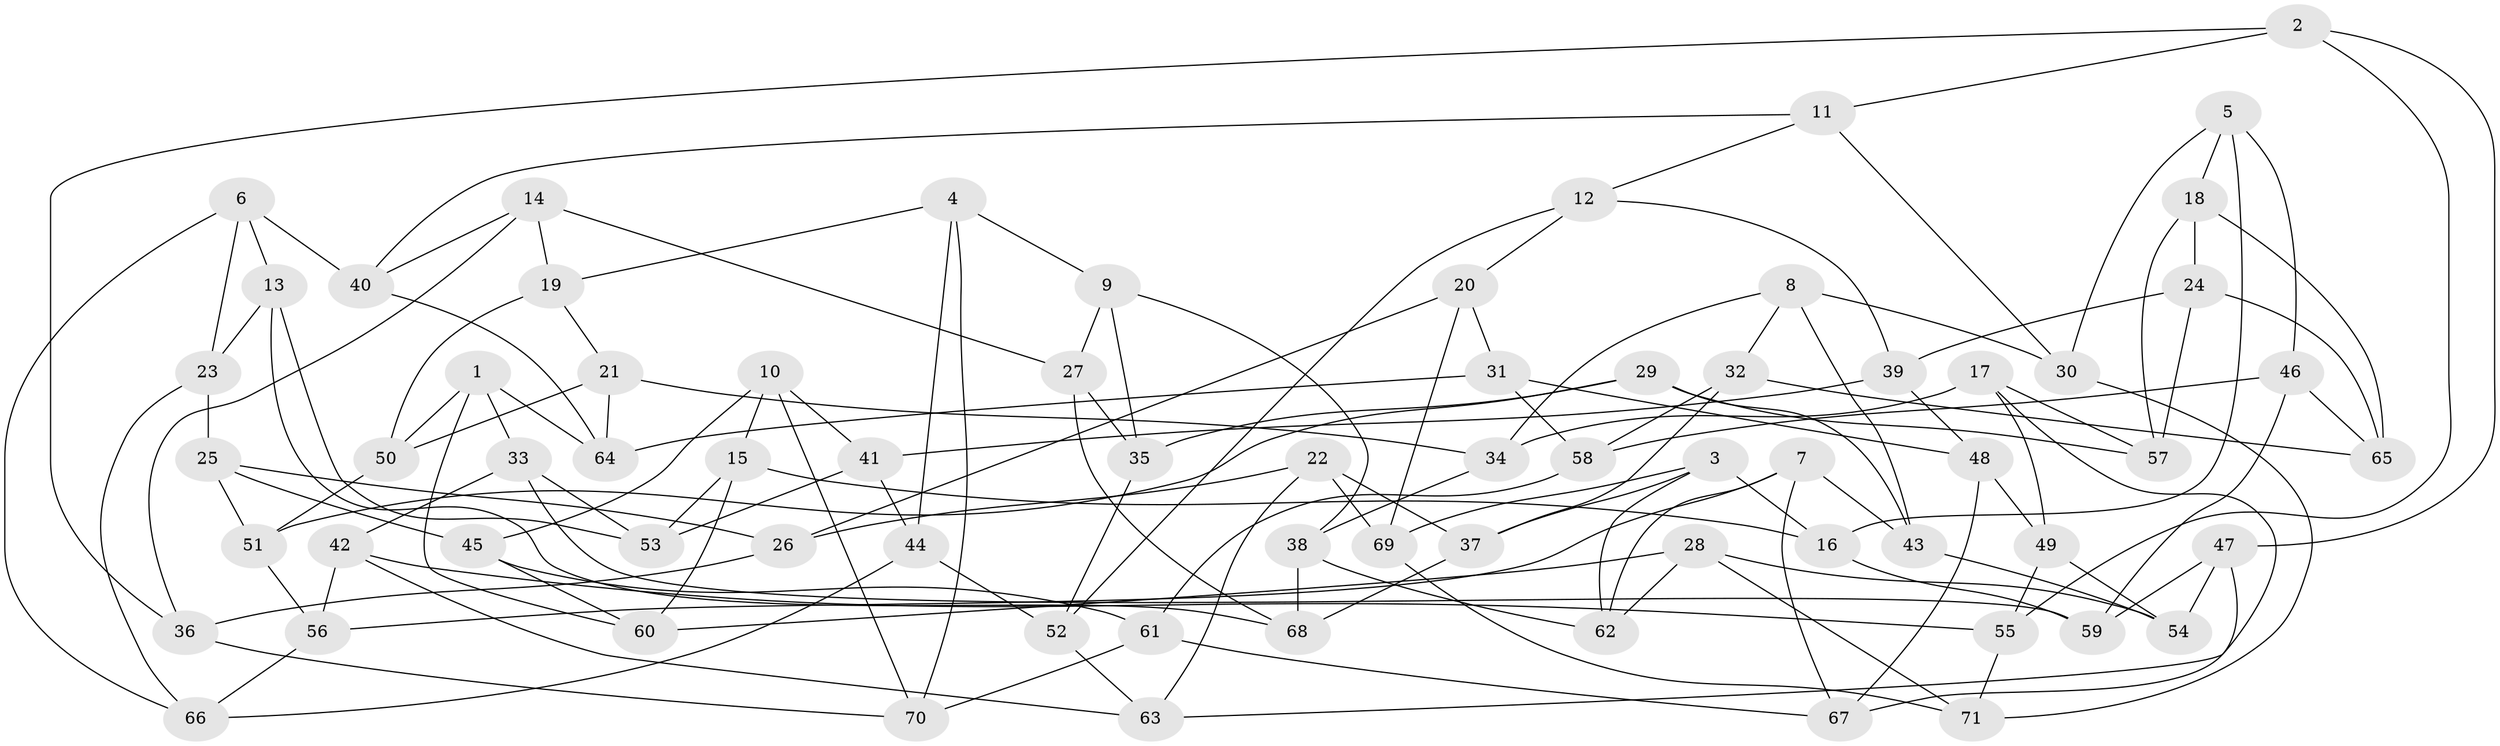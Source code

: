 // Generated by graph-tools (version 1.1) at 2025/50/03/09/25 03:50:55]
// undirected, 71 vertices, 142 edges
graph export_dot {
graph [start="1"]
  node [color=gray90,style=filled];
  1;
  2;
  3;
  4;
  5;
  6;
  7;
  8;
  9;
  10;
  11;
  12;
  13;
  14;
  15;
  16;
  17;
  18;
  19;
  20;
  21;
  22;
  23;
  24;
  25;
  26;
  27;
  28;
  29;
  30;
  31;
  32;
  33;
  34;
  35;
  36;
  37;
  38;
  39;
  40;
  41;
  42;
  43;
  44;
  45;
  46;
  47;
  48;
  49;
  50;
  51;
  52;
  53;
  54;
  55;
  56;
  57;
  58;
  59;
  60;
  61;
  62;
  63;
  64;
  65;
  66;
  67;
  68;
  69;
  70;
  71;
  1 -- 33;
  1 -- 64;
  1 -- 60;
  1 -- 50;
  2 -- 36;
  2 -- 55;
  2 -- 47;
  2 -- 11;
  3 -- 69;
  3 -- 62;
  3 -- 16;
  3 -- 37;
  4 -- 9;
  4 -- 70;
  4 -- 44;
  4 -- 19;
  5 -- 16;
  5 -- 46;
  5 -- 18;
  5 -- 30;
  6 -- 23;
  6 -- 40;
  6 -- 66;
  6 -- 13;
  7 -- 67;
  7 -- 62;
  7 -- 43;
  7 -- 56;
  8 -- 34;
  8 -- 30;
  8 -- 32;
  8 -- 43;
  9 -- 35;
  9 -- 27;
  9 -- 38;
  10 -- 41;
  10 -- 15;
  10 -- 70;
  10 -- 45;
  11 -- 12;
  11 -- 40;
  11 -- 30;
  12 -- 20;
  12 -- 52;
  12 -- 39;
  13 -- 68;
  13 -- 53;
  13 -- 23;
  14 -- 19;
  14 -- 27;
  14 -- 40;
  14 -- 36;
  15 -- 53;
  15 -- 16;
  15 -- 60;
  16 -- 59;
  17 -- 63;
  17 -- 57;
  17 -- 34;
  17 -- 49;
  18 -- 57;
  18 -- 24;
  18 -- 65;
  19 -- 21;
  19 -- 50;
  20 -- 31;
  20 -- 69;
  20 -- 26;
  21 -- 64;
  21 -- 50;
  21 -- 34;
  22 -- 63;
  22 -- 69;
  22 -- 37;
  22 -- 26;
  23 -- 25;
  23 -- 66;
  24 -- 57;
  24 -- 65;
  24 -- 39;
  25 -- 45;
  25 -- 26;
  25 -- 51;
  26 -- 36;
  27 -- 68;
  27 -- 35;
  28 -- 54;
  28 -- 71;
  28 -- 62;
  28 -- 60;
  29 -- 43;
  29 -- 57;
  29 -- 35;
  29 -- 51;
  30 -- 71;
  31 -- 58;
  31 -- 48;
  31 -- 64;
  32 -- 58;
  32 -- 65;
  32 -- 37;
  33 -- 59;
  33 -- 42;
  33 -- 53;
  34 -- 38;
  35 -- 52;
  36 -- 70;
  37 -- 68;
  38 -- 62;
  38 -- 68;
  39 -- 41;
  39 -- 48;
  40 -- 64;
  41 -- 44;
  41 -- 53;
  42 -- 56;
  42 -- 55;
  42 -- 63;
  43 -- 54;
  44 -- 66;
  44 -- 52;
  45 -- 60;
  45 -- 61;
  46 -- 65;
  46 -- 59;
  46 -- 58;
  47 -- 67;
  47 -- 59;
  47 -- 54;
  48 -- 49;
  48 -- 67;
  49 -- 55;
  49 -- 54;
  50 -- 51;
  51 -- 56;
  52 -- 63;
  55 -- 71;
  56 -- 66;
  58 -- 61;
  61 -- 70;
  61 -- 67;
  69 -- 71;
}
